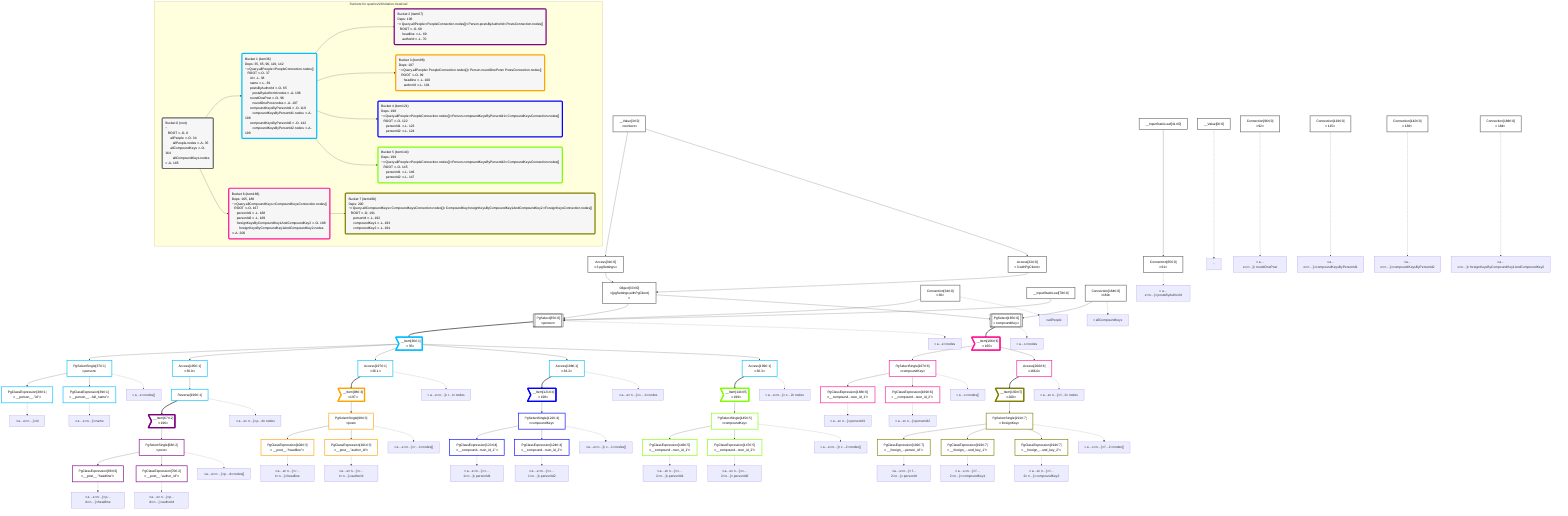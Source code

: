 graph TD
    classDef path fill:#eee,stroke:#000,color:#000
    classDef plan fill:#fff,stroke-width:3px,color:#000
    classDef itemplan fill:#fff,stroke-width:6px,color:#000
    classDef sideeffectplan fill:#f00,stroke-width:6px,color:#000
    classDef bucket fill:#f6f6f6,color:#000,stroke-width:6px,text-align:left


    %% define plans
    __Value0["__Value[0∈0]"]:::plan
    __Value3["__Value[3∈0]<br />ᐸcontextᐳ"]:::plan
    Access31["Access[31∈0]<br />ᐸ3.pgSettingsᐳ"]:::plan
    Access32["Access[32∈0]<br />ᐸ3.withPgClientᐳ"]:::plan
    Object33["Object[33∈0]<br />ᐸ{pgSettings,withPgClient}ᐳ"]:::plan
    Connection34["Connection[34∈0]<br />ᐸ30ᐳ"]:::plan
    __InputStaticLeaf78["__InputStaticLeaf[78∈0]"]:::plan
    PgSelect35[["PgSelect[35∈0]<br />ᐸpersonᐳ"]]:::plan
    __Item36>"__Item[36∈1]<br />ᐸ35ᐳ"]:::itemplan
    PgSelectSingle37["PgSelectSingle[37∈1]<br />ᐸpersonᐳ"]:::plan
    PgClassExpression38["PgClassExpression[38∈1]<br />ᐸ__person__.”id”ᐳ"]:::plan
    PgClassExpression39["PgClassExpression[39∈1]<br />ᐸ__person__...full_name”ᐳ"]:::plan
    __InputStaticLeaf41["__InputStaticLeaf[41∈0]"]:::plan
    Connection65["Connection[65∈0]<br />ᐸ61ᐳ"]:::plan
    Access195["Access[195∈1]<br />ᐸ36.0ᐳ"]:::plan
    Reverse196["Reverse[196∈1]"]:::plan
    __Item67>"__Item[67∈2]<br />ᐸ196ᐳ"]:::itemplan
    PgSelectSingle68["PgSelectSingle[68∈2]<br />ᐸpostᐳ"]:::plan
    PgClassExpression69["PgClassExpression[69∈2]<br />ᐸ__post__.”headline”ᐳ"]:::plan
    PgClassExpression70["PgClassExpression[70∈2]<br />ᐸ__post__.”author_id”ᐳ"]:::plan
    Connection96["Connection[96∈0]<br />ᐸ92ᐳ"]:::plan
    Access197["Access[197∈1]<br />ᐸ36.1ᐳ"]:::plan
    __Item98>"__Item[98∈3]<br />ᐸ197ᐳ"]:::itemplan
    PgSelectSingle99["PgSelectSingle[99∈3]<br />ᐸpostᐳ"]:::plan
    PgClassExpression100["PgClassExpression[100∈3]<br />ᐸ__post__.”headline”ᐳ"]:::plan
    PgClassExpression101["PgClassExpression[101∈3]<br />ᐸ__post__.”author_id”ᐳ"]:::plan
    Connection119["Connection[119∈0]<br />ᐸ115ᐳ"]:::plan
    Access198["Access[198∈1]<br />ᐸ36.2ᐳ"]:::plan
    __Item121>"__Item[121∈4]<br />ᐸ198ᐳ"]:::itemplan
    PgSelectSingle122["PgSelectSingle[122∈4]<br />ᐸcompoundKeyᐳ"]:::plan
    PgClassExpression123["PgClassExpression[123∈4]<br />ᐸ__compound...rson_id_1”ᐳ"]:::plan
    PgClassExpression124["PgClassExpression[124∈4]<br />ᐸ__compound...rson_id_2”ᐳ"]:::plan
    Connection142["Connection[142∈0]<br />ᐸ138ᐳ"]:::plan
    Access199["Access[199∈1]<br />ᐸ36.3ᐳ"]:::plan
    __Item144>"__Item[144∈5]<br />ᐸ199ᐳ"]:::itemplan
    PgSelectSingle145["PgSelectSingle[145∈5]<br />ᐸcompoundKeyᐳ"]:::plan
    PgClassExpression146["PgClassExpression[146∈5]<br />ᐸ__compound...rson_id_1”ᐳ"]:::plan
    PgClassExpression147["PgClassExpression[147∈5]<br />ᐸ__compound...rson_id_2”ᐳ"]:::plan
    Connection164["Connection[164∈0]<br />ᐸ160ᐳ"]:::plan
    PgSelect165[["PgSelect[165∈0]<br />ᐸcompoundKeyᐳ"]]:::plan
    __Item166>"__Item[166∈6]<br />ᐸ165ᐳ"]:::itemplan
    PgSelectSingle167["PgSelectSingle[167∈6]<br />ᐸcompoundKeyᐳ"]:::plan
    PgClassExpression168["PgClassExpression[168∈6]<br />ᐸ__compound...rson_id_1”ᐳ"]:::plan
    PgClassExpression169["PgClassExpression[169∈6]<br />ᐸ__compound...rson_id_2”ᐳ"]:::plan
    Connection188["Connection[188∈0]<br />ᐸ184ᐳ"]:::plan
    Access200["Access[200∈6]<br />ᐸ166.0ᐳ"]:::plan
    __Item190>"__Item[190∈7]<br />ᐸ200ᐳ"]:::itemplan
    PgSelectSingle191["PgSelectSingle[191∈7]<br />ᐸforeignKeyᐳ"]:::plan
    PgClassExpression192["PgClassExpression[192∈7]<br />ᐸ__foreign_...person_id”ᐳ"]:::plan
    PgClassExpression193["PgClassExpression[193∈7]<br />ᐸ__foreign_...und_key_1”ᐳ"]:::plan
    PgClassExpression194["PgClassExpression[194∈7]<br />ᐸ__foreign_...und_key_2”ᐳ"]:::plan

    %% plan dependencies
    __Value3 --> Access31
    __Value3 --> Access32
    Access31 & Access32 --> Object33
    Object33 & Connection34 & __InputStaticLeaf78 --> PgSelect35
    PgSelect35 ==> __Item36
    __Item36 --> PgSelectSingle37
    PgSelectSingle37 --> PgClassExpression38
    PgSelectSingle37 --> PgClassExpression39
    __InputStaticLeaf41 --> Connection65
    __Item36 --> Access195
    Access195 --> Reverse196
    Reverse196 ==> __Item67
    __Item67 --> PgSelectSingle68
    PgSelectSingle68 --> PgClassExpression69
    PgSelectSingle68 --> PgClassExpression70
    __Item36 --> Access197
    Access197 ==> __Item98
    __Item98 --> PgSelectSingle99
    PgSelectSingle99 --> PgClassExpression100
    PgSelectSingle99 --> PgClassExpression101
    __Item36 --> Access198
    Access198 ==> __Item121
    __Item121 --> PgSelectSingle122
    PgSelectSingle122 --> PgClassExpression123
    PgSelectSingle122 --> PgClassExpression124
    __Item36 --> Access199
    Access199 ==> __Item144
    __Item144 --> PgSelectSingle145
    PgSelectSingle145 --> PgClassExpression146
    PgSelectSingle145 --> PgClassExpression147
    Object33 & Connection164 --> PgSelect165
    PgSelect165 ==> __Item166
    __Item166 --> PgSelectSingle167
    PgSelectSingle167 --> PgClassExpression168
    PgSelectSingle167 --> PgClassExpression169
    __Item166 --> Access200
    Access200 ==> __Item190
    __Item190 --> PgSelectSingle191
    PgSelectSingle191 --> PgClassExpression192
    PgSelectSingle191 --> PgClassExpression193
    PgSelectSingle191 --> PgClassExpression194

    %% plan-to-path relationships
    P0["~"]
    __Value0 -.-> P0
    P34["ᐳallPeople"]
    Connection34 -.-> P34
    P35["ᐳa…eᐳnodes"]
    PgSelect35 -.-> P35
    P37["ᐳa…eᐳnodes[]"]
    PgSelectSingle37 -.-> P37
    P38["ᐳa…eᐳn…]ᐳid"]
    PgClassExpression38 -.-> P38
    P39["ᐳa…eᐳn…]ᐳname"]
    PgClassExpression39 -.-> P39
    P65["ᐳa…eᐳn…]ᐳpostsByAuthorId"]
    Connection65 -.-> P65
    P68["ᐳa…eᐳn…]ᐳp…dᐳnodes[]"]
    PgSelectSingle68 -.-> P68
    P69["ᐳa…eᐳn…]ᐳp…dᐳn…]ᐳheadline"]
    PgClassExpression69 -.-> P69
    P70["ᐳa…eᐳn…]ᐳp…dᐳn…]ᐳauthorId"]
    PgClassExpression70 -.-> P70
    P96["ᐳa…eᐳn…]ᐳroundOnePost"]
    Connection96 -.-> P96
    P99["ᐳa…eᐳn…]ᐳr…tᐳnodes[]"]
    PgSelectSingle99 -.-> P99
    P100["ᐳa…eᐳn…]ᐳr…tᐳn…]ᐳheadline"]
    PgClassExpression100 -.-> P100
    P101["ᐳa…eᐳn…]ᐳr…tᐳn…]ᐳauthorId"]
    PgClassExpression101 -.-> P101
    P119["ᐳa…eᐳn…]ᐳcompoundKeysByPersonId1"]
    Connection119 -.-> P119
    P122["ᐳa…eᐳn…]ᐳc…1ᐳnodes[]"]
    PgSelectSingle122 -.-> P122
    P123["ᐳa…eᐳn…]ᐳc…1ᐳn…]ᐳpersonId1"]
    PgClassExpression123 -.-> P123
    P124["ᐳa…eᐳn…]ᐳc…1ᐳn…]ᐳpersonId2"]
    PgClassExpression124 -.-> P124
    P142["ᐳa…eᐳn…]ᐳcompoundKeysByPersonId2"]
    Connection142 -.-> P142
    P145["ᐳa…eᐳn…]ᐳc…2ᐳnodes[]"]
    PgSelectSingle145 -.-> P145
    P146["ᐳa…eᐳn…]ᐳc…2ᐳn…]ᐳpersonId1"]
    PgClassExpression146 -.-> P146
    P147["ᐳa…eᐳn…]ᐳc…2ᐳn…]ᐳpersonId2"]
    PgClassExpression147 -.-> P147
    P164["ᐳallCompoundKeys"]
    Connection164 -.-> P164
    P165["ᐳa…sᐳnodes"]
    PgSelect165 -.-> P165
    P167["ᐳa…sᐳnodes[]"]
    PgSelectSingle167 -.-> P167
    P168["ᐳa…sᐳn…]ᐳpersonId1"]
    PgClassExpression168 -.-> P168
    P169["ᐳa…sᐳn…]ᐳpersonId2"]
    PgClassExpression169 -.-> P169
    P188["ᐳa…sᐳn…]ᐳforeignKeysByCompoundKey1AndCompoundKey2"]
    Connection188 -.-> P188
    P191["ᐳa…sᐳn…]ᐳf…2ᐳnodes[]"]
    PgSelectSingle191 -.-> P191
    P192["ᐳa…sᐳn…]ᐳf…2ᐳn…]ᐳpersonId"]
    PgClassExpression192 -.-> P192
    P193["ᐳa…sᐳn…]ᐳf…2ᐳn…]ᐳcompoundKey1"]
    PgClassExpression193 -.-> P193
    P194["ᐳa…sᐳn…]ᐳf…2ᐳn…]ᐳcompoundKey2"]
    PgClassExpression194 -.-> P194
    P196["ᐳa…eᐳn…]ᐳp…dᐳnodes"]
    Reverse196 -.-> P196
    P197["ᐳa…eᐳn…]ᐳr…tᐳnodes"]
    Access197 -.-> P197
    P198["ᐳa…eᐳn…]ᐳc…1ᐳnodes"]
    Access198 -.-> P198
    P199["ᐳa…eᐳn…]ᐳc…2ᐳnodes"]
    Access199 -.-> P199
    P200["ᐳa…sᐳn…]ᐳf…2ᐳnodes"]
    Access200 -.-> P200

    subgraph "Buckets for queries/v4/relation-head-tail"
    Bucket0("Bucket 0 (root)<br />~<br />⠀ROOT ᐸ-O- 0<br />⠀⠀allPeople ᐸ-O- 34<br />⠀⠀⠀allPeople.nodes ᐸ-A- 35<br />⠀⠀allCompoundKeys ᐸ-O- 164<br />⠀⠀⠀allCompoundKeys.nodes ᐸ-A- 165"):::bucket
    classDef bucket0 stroke:#696969
    class Bucket0,__Value0,__Value3,Access31,Access32,Object33,Connection34,PgSelect35,__InputStaticLeaf41,Connection65,__InputStaticLeaf78,Connection96,Connection119,Connection142,Connection164,PgSelect165,Connection188 bucket0
    Bucket1("Bucket 1 (item36)<br />Deps: 35, 65, 96, 119, 142<br />~ᐳQuery.allPeopleᐳPeopleConnection.nodes[]<br />⠀ROOT ᐸ-O- 37<br />⠀⠀id ᐸ-L- 38<br />⠀⠀name ᐸ-L- 39<br />⠀⠀postsByAuthorId ᐸ-O- 65<br />⠀⠀⠀postsByAuthorId.nodes ᐸ-A- 196<br />⠀⠀roundOnePost ᐸ-O- 96<br />⠀⠀⠀roundOnePost.nodes ᐸ-A- 197<br />⠀⠀compoundKeysByPersonId1 ᐸ-O- 119<br />⠀⠀⠀compoundKeysByPersonId1.nodes ᐸ-A- 198<br />⠀⠀compoundKeysByPersonId2 ᐸ-O- 142<br />⠀⠀⠀compoundKeysByPersonId2.nodes ᐸ-A- 199"):::bucket
    classDef bucket1 stroke:#00bfff
    class Bucket1,__Item36,PgSelectSingle37,PgClassExpression38,PgClassExpression39,Access195,Reverse196,Access197,Access198,Access199 bucket1
    Bucket2("Bucket 2 (item67)<br />Deps: 196<br />~ᐳQuery.allPeopleᐳPeopleConnection.nodes[]ᐳPerson.postsByAuthorIdᐳPostsConnection.nodes[]<br />⠀ROOT ᐸ-O- 68<br />⠀⠀headline ᐸ-L- 69<br />⠀⠀authorId ᐸ-L- 70"):::bucket
    classDef bucket2 stroke:#7f007f
    class Bucket2,__Item67,PgSelectSingle68,PgClassExpression69,PgClassExpression70 bucket2
    Bucket3("Bucket 3 (item98)<br />Deps: 197<br />~ᐳQuery.allPeopleᐳPeopleConnection.nodes[]ᐳPerson.roundOnePostᐳPostsConnection.nodes[]<br />⠀ROOT ᐸ-O- 99<br />⠀⠀headline ᐸ-L- 100<br />⠀⠀authorId ᐸ-L- 101"):::bucket
    classDef bucket3 stroke:#ffa500
    class Bucket3,__Item98,PgSelectSingle99,PgClassExpression100,PgClassExpression101 bucket3
    Bucket4("Bucket 4 (item121)<br />Deps: 198<br />~ᐳQuery.allPeopleᐳPeopleConnection.nodes[]ᐳPerson.compoundKeysByPersonId1ᐳCompoundKeysConnection.nodes[]<br />⠀ROOT ᐸ-O- 122<br />⠀⠀personId1 ᐸ-L- 123<br />⠀⠀personId2 ᐸ-L- 124"):::bucket
    classDef bucket4 stroke:#0000ff
    class Bucket4,__Item121,PgSelectSingle122,PgClassExpression123,PgClassExpression124 bucket4
    Bucket5("Bucket 5 (item144)<br />Deps: 199<br />~ᐳQuery.allPeopleᐳPeopleConnection.nodes[]ᐳPerson.compoundKeysByPersonId2ᐳCompoundKeysConnection.nodes[]<br />⠀ROOT ᐸ-O- 145<br />⠀⠀personId1 ᐸ-L- 146<br />⠀⠀personId2 ᐸ-L- 147"):::bucket
    classDef bucket5 stroke:#7fff00
    class Bucket5,__Item144,PgSelectSingle145,PgClassExpression146,PgClassExpression147 bucket5
    Bucket6("Bucket 6 (item166)<br />Deps: 165, 188<br />~ᐳQuery.allCompoundKeysᐳCompoundKeysConnection.nodes[]<br />⠀ROOT ᐸ-O- 167<br />⠀⠀personId1 ᐸ-L- 168<br />⠀⠀personId2 ᐸ-L- 169<br />⠀⠀foreignKeysByCompoundKey1AndCompoundKey2 ᐸ-O- 188<br />⠀⠀⠀foreignKeysByCompoundKey1AndCompoundKey2.nodes ᐸ-A- 200"):::bucket
    classDef bucket6 stroke:#ff1493
    class Bucket6,__Item166,PgSelectSingle167,PgClassExpression168,PgClassExpression169,Access200 bucket6
    Bucket7("Bucket 7 (item190)<br />Deps: 200<br />~ᐳQuery.allCompoundKeysᐳCompoundKeysConnection.nodes[]ᐳCompoundKey.foreignKeysByCompoundKey1AndCompoundKey2ᐳForeignKeysConnection.nodes[]<br />⠀ROOT ᐸ-O- 191<br />⠀⠀personId ᐸ-L- 192<br />⠀⠀compoundKey1 ᐸ-L- 193<br />⠀⠀compoundKey2 ᐸ-L- 194"):::bucket
    classDef bucket7 stroke:#808000
    class Bucket7,__Item190,PgSelectSingle191,PgClassExpression192,PgClassExpression193,PgClassExpression194 bucket7
    Bucket0 --> Bucket1 & Bucket6
    Bucket1 --> Bucket2 & Bucket3 & Bucket4 & Bucket5
    Bucket6 --> Bucket7
    end